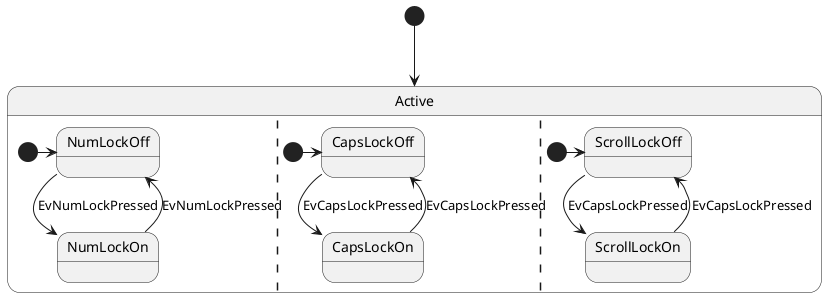 @startuml
[*] --> Active

state Active {
  [*] -> NumLockOff
  NumLockOff --> NumLockOn : EvNumLockPressed
  NumLockOn --> NumLockOff : EvNumLockPressed
  ||
  [*] -> CapsLockOff
  CapsLockOff --> CapsLockOn : EvCapsLockPressed
  CapsLockOn --> CapsLockOff : EvCapsLockPressed
  ||
  [*] -> ScrollLockOff
  ScrollLockOff --> ScrollLockOn : EvCapsLockPressed
  ScrollLockOn --> ScrollLockOff : EvCapsLockPressed
}

@enduml

////////////////////////////

start
  state_diagram
    transition
      departure_state   [*]
      arrow     -->
      arrival_state     Active
    state
      state_name        Active
      state_block
        state_diagram
          transition
            departure_state     [*]
            arrow       ->
            arrival_state       NumLockOff
          transition
            departure_state     NumLockOff
            arrow       -->
            arrival_state       NumLockOn
            string      EvNumLockPressed
          transition
            departure_state     NumLockOn
            arrow       -->
            arrival_state       NumLockOff
            string      EvNumLockPressed
          separator
            separator_vertical
          transition
            departure_state     [*]
            arrow       ->
            arrival_state       CapsLockOff
          transition
            departure_state     CapsLockOff
            arrow       -->
            arrival_state       CapsLockOn
            string      EvCapsLockPressed
          transition
            departure_state     CapsLockOn
            arrow       -->
            arrival_state       CapsLockOff
            string      EvCapsLockPressed
          separator
            separator_vertical
          transition
            departure_state     [*]
            arrow       ->
            arrival_state       ScrollLockOff
          transition
            departure_state     ScrollLockOff
            arrow       -->
            arrival_state       ScrollLockOn
            string      EvCapsLockPressed
          transition
            departure_state     ScrollLockOn
            arrow       -->
            arrival_state       ScrollLockOff
            string      EvCapsLockPressed
